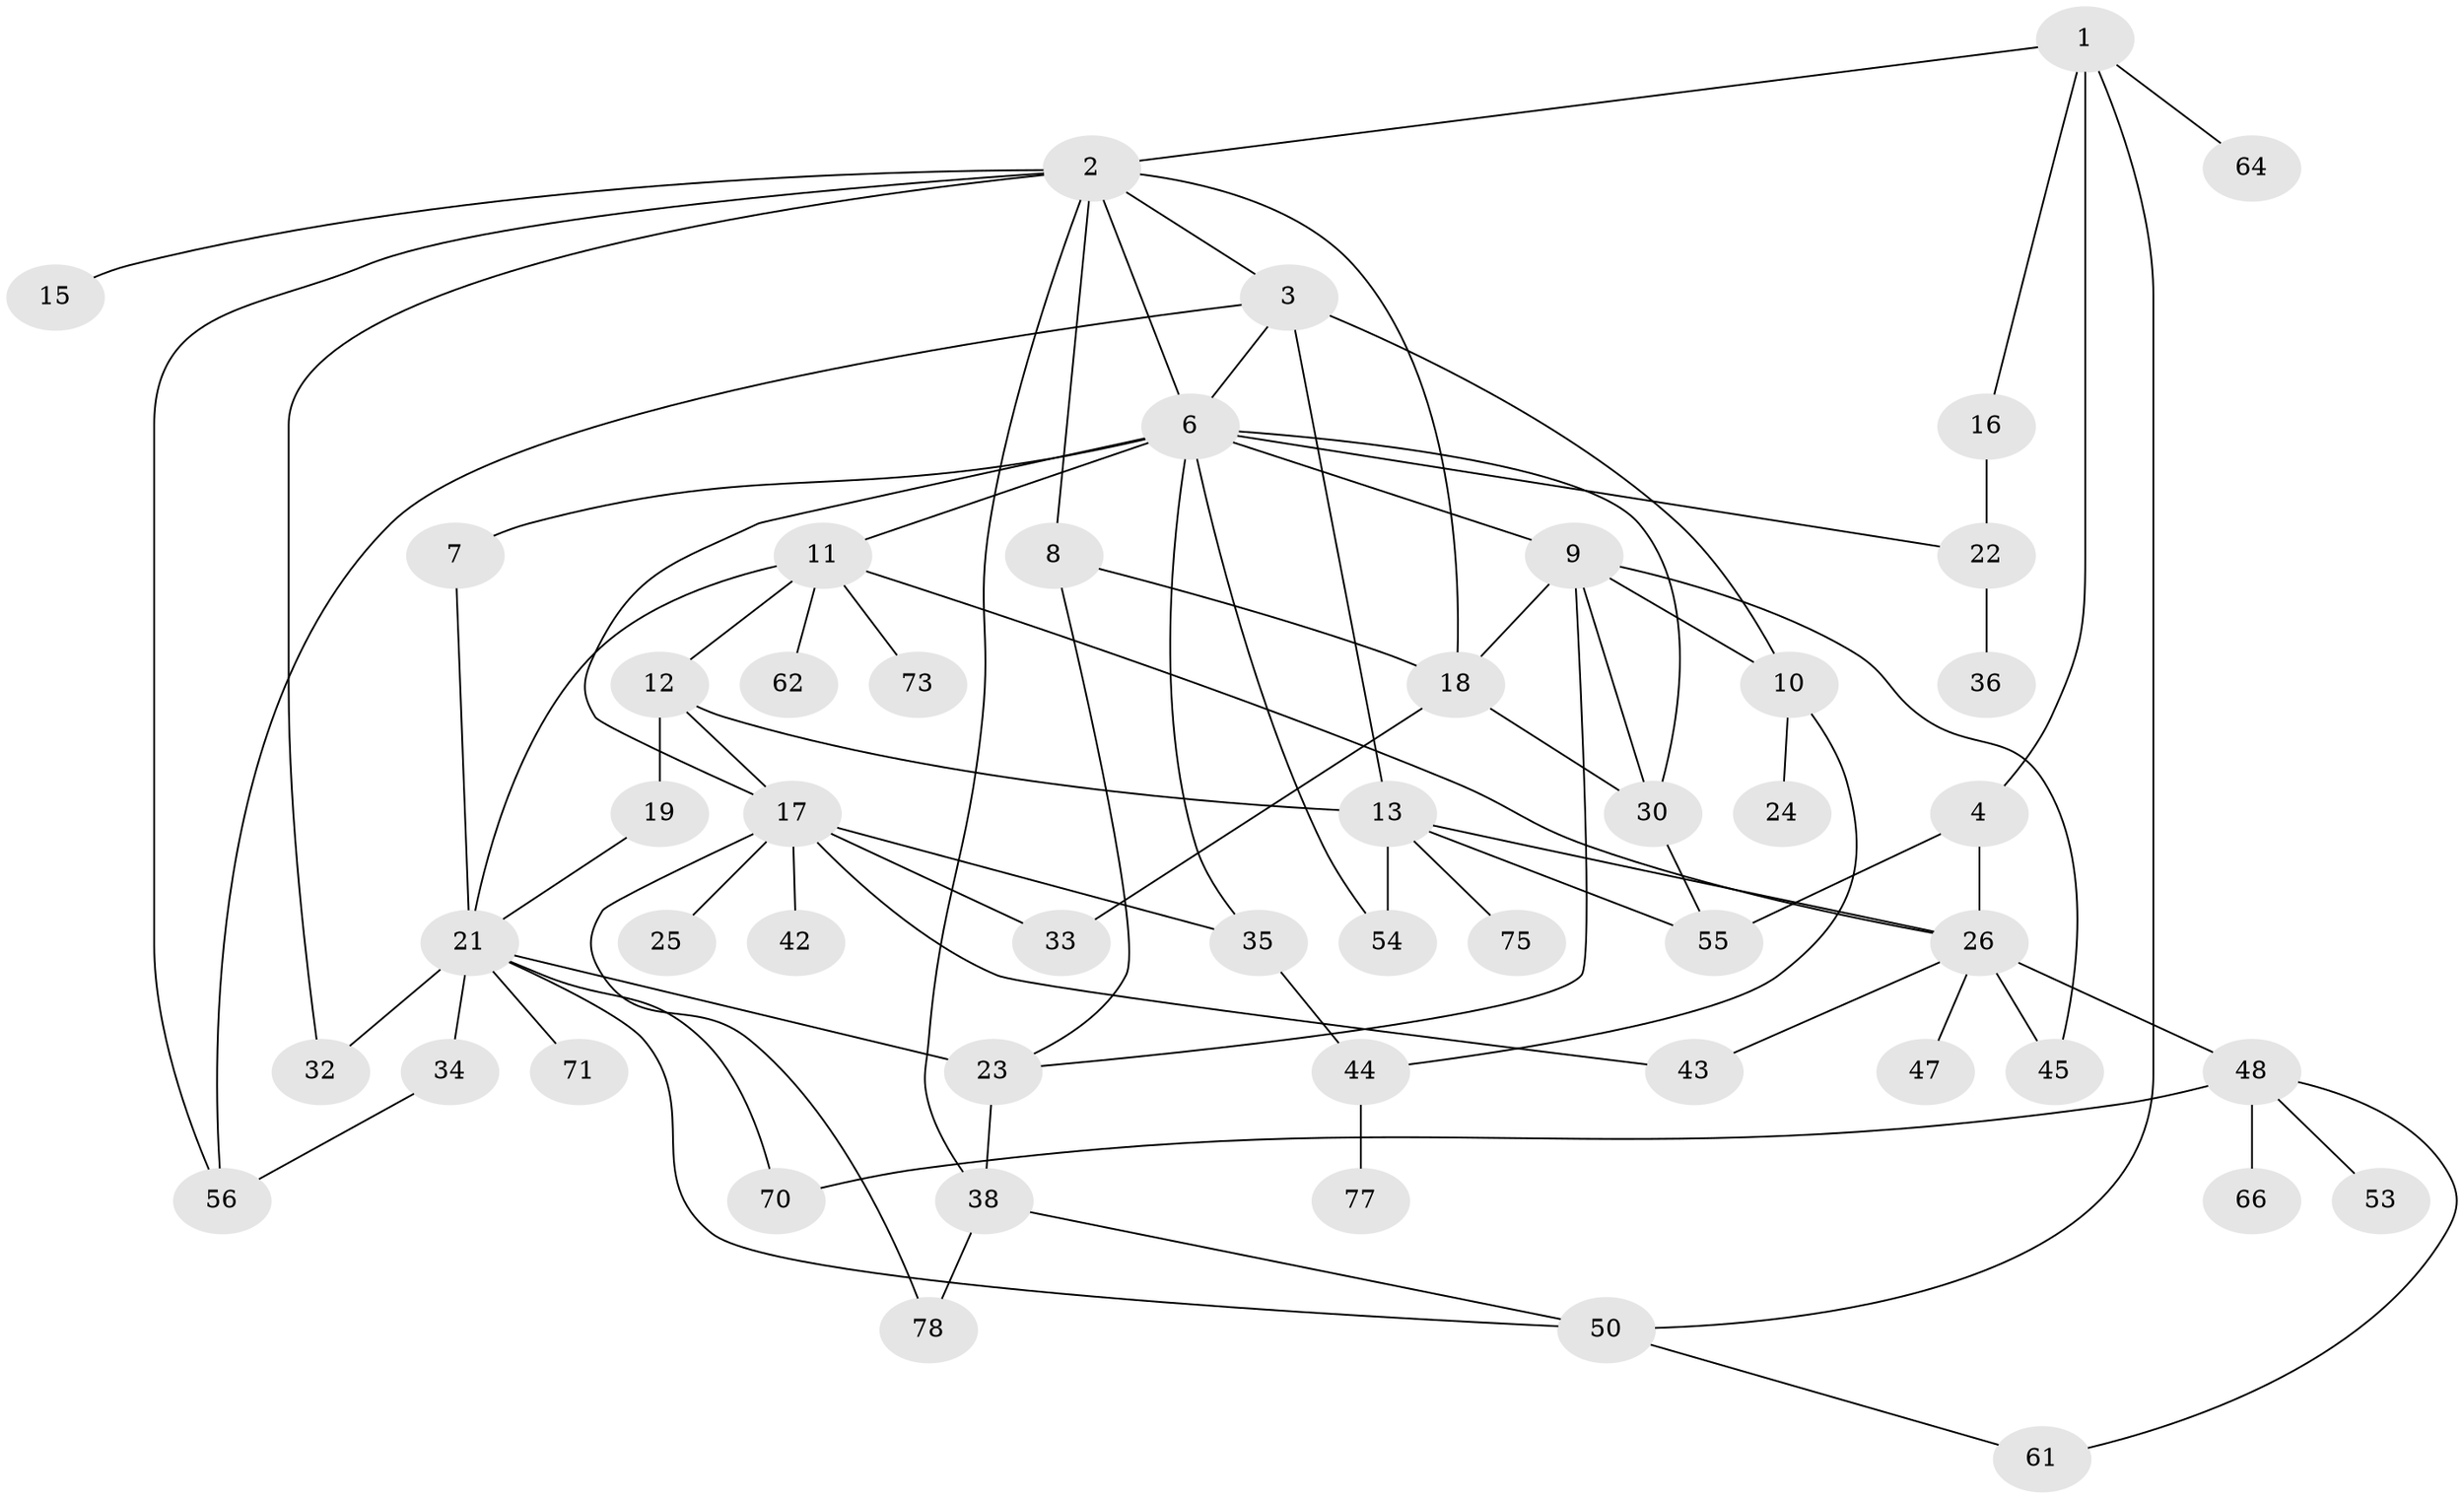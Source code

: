 // Generated by graph-tools (version 1.1) at 2025/51/02/27/25 19:51:36]
// undirected, 51 vertices, 82 edges
graph export_dot {
graph [start="1"]
  node [color=gray90,style=filled];
  1 [super="+5"];
  2 [super="+14"];
  3 [super="+63"];
  4 [super="+46"];
  6 [super="+28"];
  7;
  8;
  9 [super="+65"];
  10 [super="+41"];
  11 [super="+20"];
  12;
  13 [super="+72"];
  15 [super="+27"];
  16;
  17 [super="+29"];
  18 [super="+60"];
  19 [super="+40"];
  21 [super="+37"];
  22;
  23 [super="+59"];
  24;
  25;
  26 [super="+31"];
  30;
  32 [super="+39"];
  33 [super="+67"];
  34;
  35 [super="+52"];
  36;
  38 [super="+76"];
  42;
  43 [super="+58"];
  44 [super="+74"];
  45 [super="+51"];
  47;
  48 [super="+49"];
  50 [super="+68"];
  53;
  54 [super="+57"];
  55 [super="+69"];
  56;
  61;
  62;
  64;
  66;
  70;
  71;
  73;
  75;
  77;
  78;
  1 -- 2;
  1 -- 4;
  1 -- 16;
  1 -- 64;
  1 -- 50;
  2 -- 3;
  2 -- 6;
  2 -- 8;
  2 -- 18;
  2 -- 32;
  2 -- 56;
  2 -- 15;
  2 -- 38;
  3 -- 10 [weight=3];
  3 -- 13;
  3 -- 56;
  3 -- 6;
  4 -- 55;
  4 -- 26;
  6 -- 7;
  6 -- 9;
  6 -- 11;
  6 -- 30 [weight=2];
  6 -- 35;
  6 -- 17;
  6 -- 22;
  6 -- 54;
  7 -- 21;
  8 -- 23;
  8 -- 18;
  9 -- 18;
  9 -- 10;
  9 -- 45;
  9 -- 30;
  9 -- 23;
  10 -- 24;
  10 -- 44;
  11 -- 12;
  11 -- 26;
  11 -- 73;
  11 -- 21;
  11 -- 62;
  12 -- 17;
  12 -- 19;
  12 -- 13;
  13 -- 26;
  13 -- 55;
  13 -- 75;
  13 -- 54;
  16 -- 22;
  17 -- 25;
  17 -- 78;
  17 -- 33;
  17 -- 35;
  17 -- 42;
  17 -- 43;
  18 -- 30;
  18 -- 33;
  19 -- 21 [weight=2];
  21 -- 34;
  21 -- 50;
  21 -- 32;
  21 -- 23 [weight=2];
  21 -- 70;
  21 -- 71;
  22 -- 36;
  23 -- 38;
  26 -- 45;
  26 -- 48;
  26 -- 43;
  26 -- 47;
  30 -- 55;
  34 -- 56;
  35 -- 44;
  38 -- 78;
  38 -- 50;
  44 -- 77;
  48 -- 66;
  48 -- 53;
  48 -- 61;
  48 -- 70;
  50 -- 61;
}
